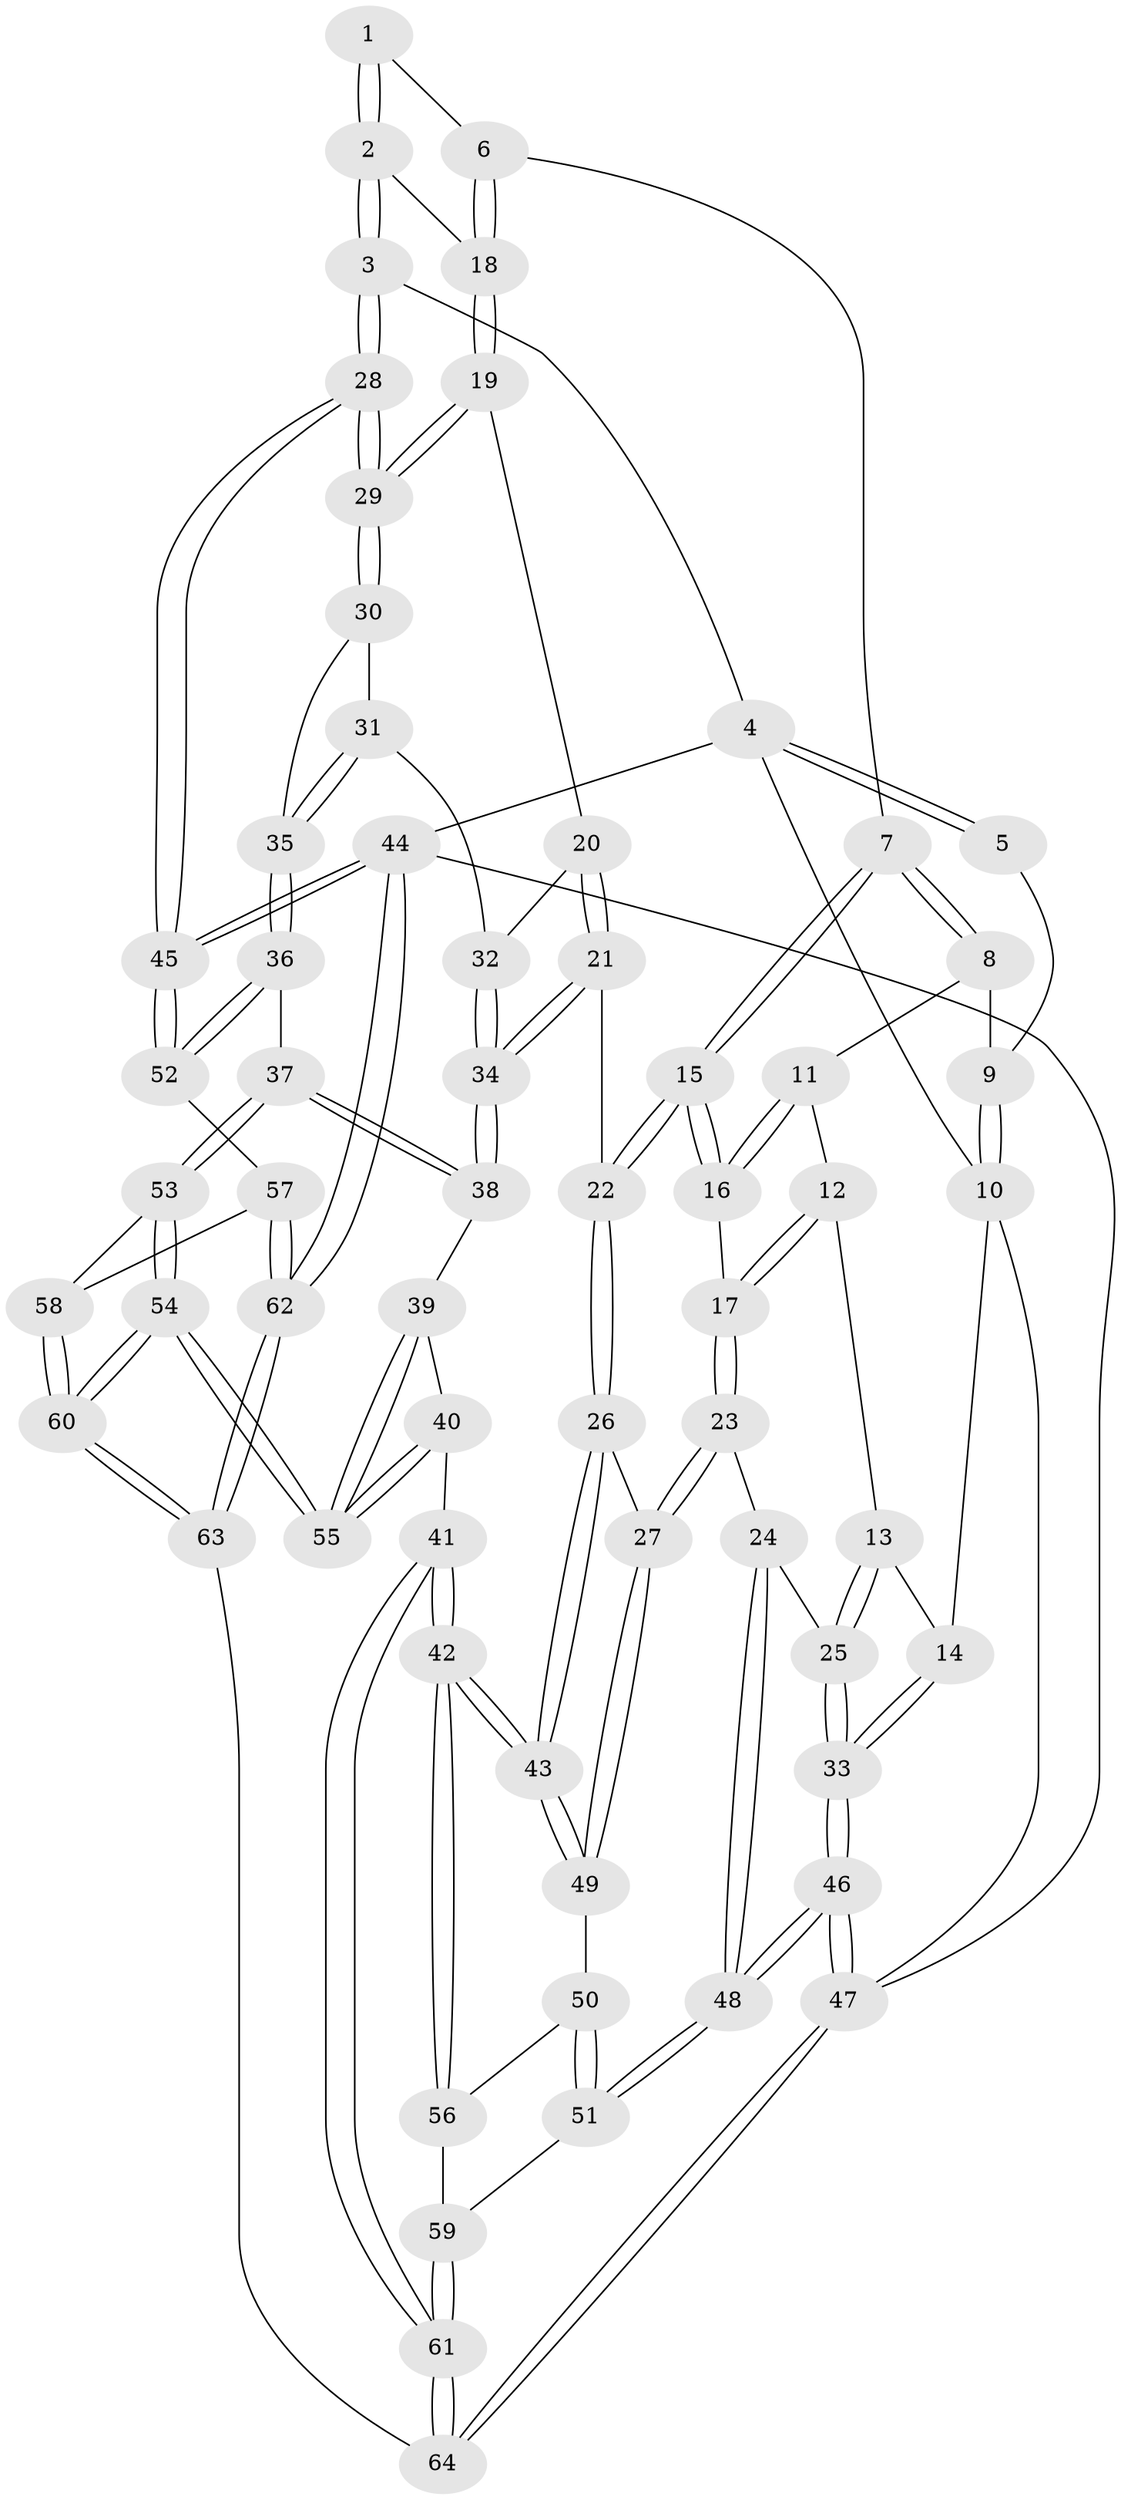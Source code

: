 // Generated by graph-tools (version 1.1) at 2025/16/03/09/25 04:16:50]
// undirected, 64 vertices, 157 edges
graph export_dot {
graph [start="1"]
  node [color=gray90,style=filled];
  1 [pos="+0.6369142735055952+0.11173026178148192"];
  2 [pos="+1+0.06334944781081582"];
  3 [pos="+1+0"];
  4 [pos="+1+0"];
  5 [pos="+0.6105636580311674+0"];
  6 [pos="+0.567231903908182+0.24049778096704544"];
  7 [pos="+0.5633868802093134+0.2420846334417681"];
  8 [pos="+0.24496405134932267+0.034770581246401665"];
  9 [pos="+0.152819345885464+0"];
  10 [pos="+0+0"];
  11 [pos="+0.2321954210799129+0.25033939333057603"];
  12 [pos="+0.11178727135012398+0.34534420511446035"];
  13 [pos="+0.06559449710728961+0.3606210326487598"];
  14 [pos="+0+0.21046523967461925"];
  15 [pos="+0.46967469576628074+0.46269429468830897"];
  16 [pos="+0.3005604747472713+0.37297510844397497"];
  17 [pos="+0.2052194456743051+0.4493950528720868"];
  18 [pos="+0.8412113261417535+0.3378865986780417"];
  19 [pos="+0.8347334956359832+0.388390127594193"];
  20 [pos="+0.808939760781287+0.43678812802530614"];
  21 [pos="+0.4879834840786781+0.48901784662492936"];
  22 [pos="+0.4734380472897642+0.4829617262681337"];
  23 [pos="+0.14746380967724582+0.5658953000695089"];
  24 [pos="+0.11598369426984942+0.561069572784521"];
  25 [pos="+0.10546795761568331+0.5546835342090709"];
  26 [pos="+0.4652587540629229+0.49547697362858156"];
  27 [pos="+0.161402625488773+0.5763519242087838"];
  28 [pos="+1+0.6119652711543514"];
  29 [pos="+1+0.6066585484969083"];
  30 [pos="+1+0.6132135311554248"];
  31 [pos="+0.8071246355939344+0.539386918464366"];
  32 [pos="+0.797047673002542+0.5326346236840502"];
  33 [pos="+0+0.5331590667267787"];
  34 [pos="+0.7006330541254552+0.6527174252032553"];
  35 [pos="+0.9224526783920678+0.6855082304332583"];
  36 [pos="+0.8926862727425924+0.7186783028561747"];
  37 [pos="+0.7940802483040013+0.7435037981472126"];
  38 [pos="+0.703809615914183+0.6766999545525312"];
  39 [pos="+0.691875500447284+0.6886952169598486"];
  40 [pos="+0.47521504517352814+0.8165868986270155"];
  41 [pos="+0.43558541336786044+0.7991625662674189"];
  42 [pos="+0.40475059238010513+0.7536144905317184"];
  43 [pos="+0.4011081774006611+0.740734071875007"];
  44 [pos="+1+1"];
  45 [pos="+1+0.7815762957500678"];
  46 [pos="+0+1"];
  47 [pos="+0+1"];
  48 [pos="+0+0.9033083116738442"];
  49 [pos="+0.20231227559134474+0.6613791249745058"];
  50 [pos="+0.15235109411845862+0.7630337876017464"];
  51 [pos="+0.009350257882173188+0.8656717891780582"];
  52 [pos="+0.9567357421679021+0.8221640059574843"];
  53 [pos="+0.7949992362820636+0.761918196478628"];
  54 [pos="+0.641850441491502+1"];
  55 [pos="+0.6409236982808021+1"];
  56 [pos="+0.24729466558677513+0.8190499226252976"];
  57 [pos="+0.9245250147693806+0.8745219071277847"];
  58 [pos="+0.840154290874042+0.8423991681931325"];
  59 [pos="+0.22607337736095723+0.869056177336803"];
  60 [pos="+0.6914683474127374+1"];
  61 [pos="+0.29058976002947356+1"];
  62 [pos="+0.9879533158610992+1"];
  63 [pos="+0.6929348707816121+1"];
  64 [pos="+0.2029309286546231+1"];
  1 -- 2;
  1 -- 2;
  1 -- 6;
  2 -- 3;
  2 -- 3;
  2 -- 18;
  3 -- 4;
  3 -- 28;
  3 -- 28;
  4 -- 5;
  4 -- 5;
  4 -- 10;
  4 -- 44;
  5 -- 9;
  6 -- 7;
  6 -- 18;
  6 -- 18;
  7 -- 8;
  7 -- 8;
  7 -- 15;
  7 -- 15;
  8 -- 9;
  8 -- 11;
  9 -- 10;
  9 -- 10;
  10 -- 14;
  10 -- 47;
  11 -- 12;
  11 -- 16;
  11 -- 16;
  12 -- 13;
  12 -- 17;
  12 -- 17;
  13 -- 14;
  13 -- 25;
  13 -- 25;
  14 -- 33;
  14 -- 33;
  15 -- 16;
  15 -- 16;
  15 -- 22;
  15 -- 22;
  16 -- 17;
  17 -- 23;
  17 -- 23;
  18 -- 19;
  18 -- 19;
  19 -- 20;
  19 -- 29;
  19 -- 29;
  20 -- 21;
  20 -- 21;
  20 -- 32;
  21 -- 22;
  21 -- 34;
  21 -- 34;
  22 -- 26;
  22 -- 26;
  23 -- 24;
  23 -- 27;
  23 -- 27;
  24 -- 25;
  24 -- 48;
  24 -- 48;
  25 -- 33;
  25 -- 33;
  26 -- 27;
  26 -- 43;
  26 -- 43;
  27 -- 49;
  27 -- 49;
  28 -- 29;
  28 -- 29;
  28 -- 45;
  28 -- 45;
  29 -- 30;
  29 -- 30;
  30 -- 31;
  30 -- 35;
  31 -- 32;
  31 -- 35;
  31 -- 35;
  32 -- 34;
  32 -- 34;
  33 -- 46;
  33 -- 46;
  34 -- 38;
  34 -- 38;
  35 -- 36;
  35 -- 36;
  36 -- 37;
  36 -- 52;
  36 -- 52;
  37 -- 38;
  37 -- 38;
  37 -- 53;
  37 -- 53;
  38 -- 39;
  39 -- 40;
  39 -- 55;
  39 -- 55;
  40 -- 41;
  40 -- 55;
  40 -- 55;
  41 -- 42;
  41 -- 42;
  41 -- 61;
  41 -- 61;
  42 -- 43;
  42 -- 43;
  42 -- 56;
  42 -- 56;
  43 -- 49;
  43 -- 49;
  44 -- 45;
  44 -- 45;
  44 -- 62;
  44 -- 62;
  44 -- 47;
  45 -- 52;
  45 -- 52;
  46 -- 47;
  46 -- 47;
  46 -- 48;
  46 -- 48;
  47 -- 64;
  47 -- 64;
  48 -- 51;
  48 -- 51;
  49 -- 50;
  50 -- 51;
  50 -- 51;
  50 -- 56;
  51 -- 59;
  52 -- 57;
  53 -- 54;
  53 -- 54;
  53 -- 58;
  54 -- 55;
  54 -- 55;
  54 -- 60;
  54 -- 60;
  56 -- 59;
  57 -- 58;
  57 -- 62;
  57 -- 62;
  58 -- 60;
  58 -- 60;
  59 -- 61;
  59 -- 61;
  60 -- 63;
  60 -- 63;
  61 -- 64;
  61 -- 64;
  62 -- 63;
  62 -- 63;
  63 -- 64;
}
